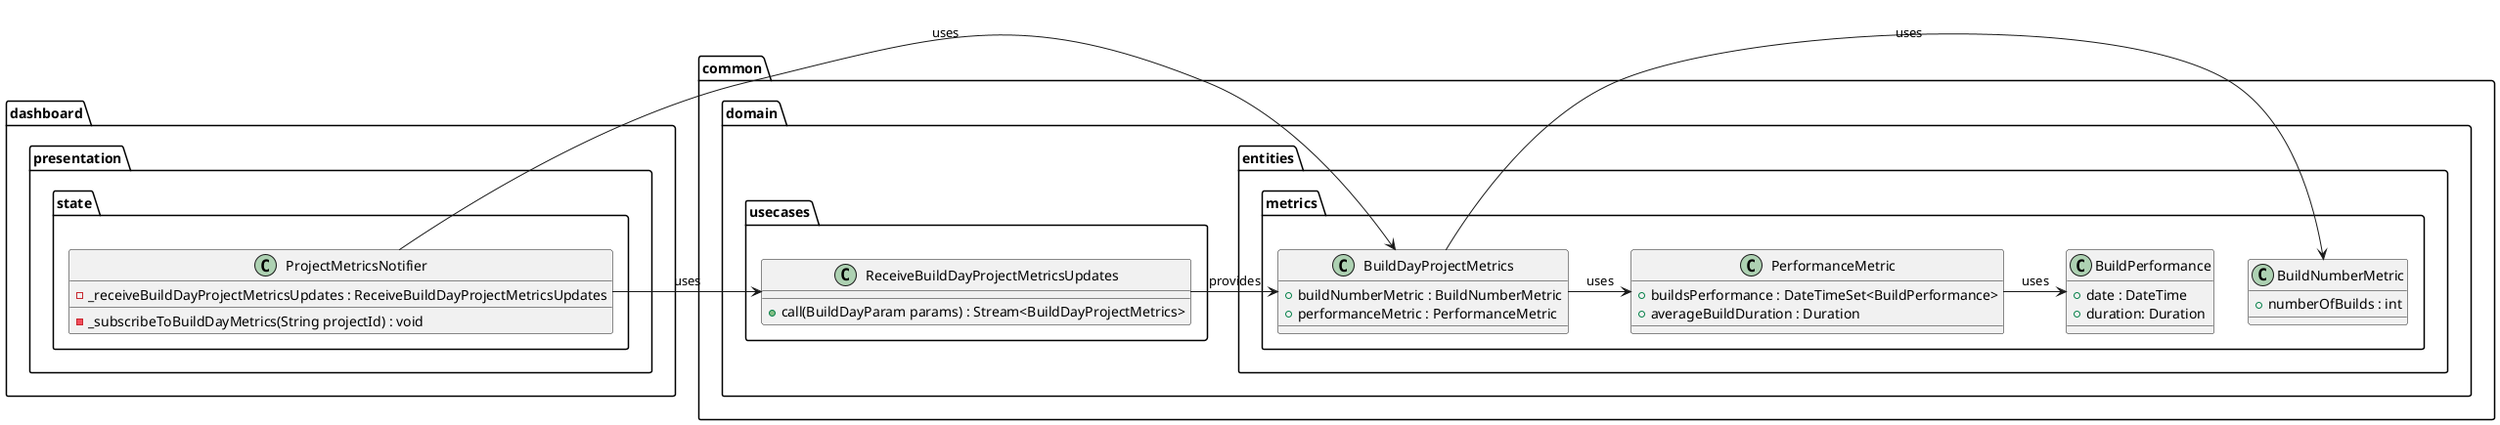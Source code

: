 @startuml build_days_presentation_layer_class_diagram
    package common {
        package domain {
            package entities {
                package metrics {
                    class BuildNumberMetric {
                        + numberOfBuilds : int
                    }
                    class BuildPerformance {
                          + date : DateTime
                          + duration: Duration
                    }
                    class PerformanceMetric {
                        + buildsPerformance : DateTimeSet<BuildPerformance>
                        + averageBuildDuration : Duration
                    }
                    class BuildDayProjectMetrics {
                        + buildNumberMetric : BuildNumberMetric
                        + performanceMetric : PerformanceMetric
                    }
                }
            }

            package usecases {
                class ReceiveBuildDayProjectMetricsUpdates {
                    + call(BuildDayParam params) : Stream<BuildDayProjectMetrics>
                }
            }
        }
    }

    package dashboard {
        package presentation.state {
            class ProjectMetricsNotifier {
                - _receiveBuildDayProjectMetricsUpdates : ReceiveBuildDayProjectMetricsUpdates
                - _subscribeToBuildDayMetrics(String projectId) : void
            }
        }
    }

    ProjectMetricsNotifier -> ReceiveBuildDayProjectMetricsUpdates : uses
    ReceiveBuildDayProjectMetricsUpdates -> BuildDayProjectMetrics : provides
    ProjectMetricsNotifier -> BuildDayProjectMetrics : uses

    BuildDayProjectMetrics -> BuildNumberMetric : uses
    BuildDayProjectMetrics -> PerformanceMetric : uses
    PerformanceMetric -> BuildPerformance : uses
    
@enduml
